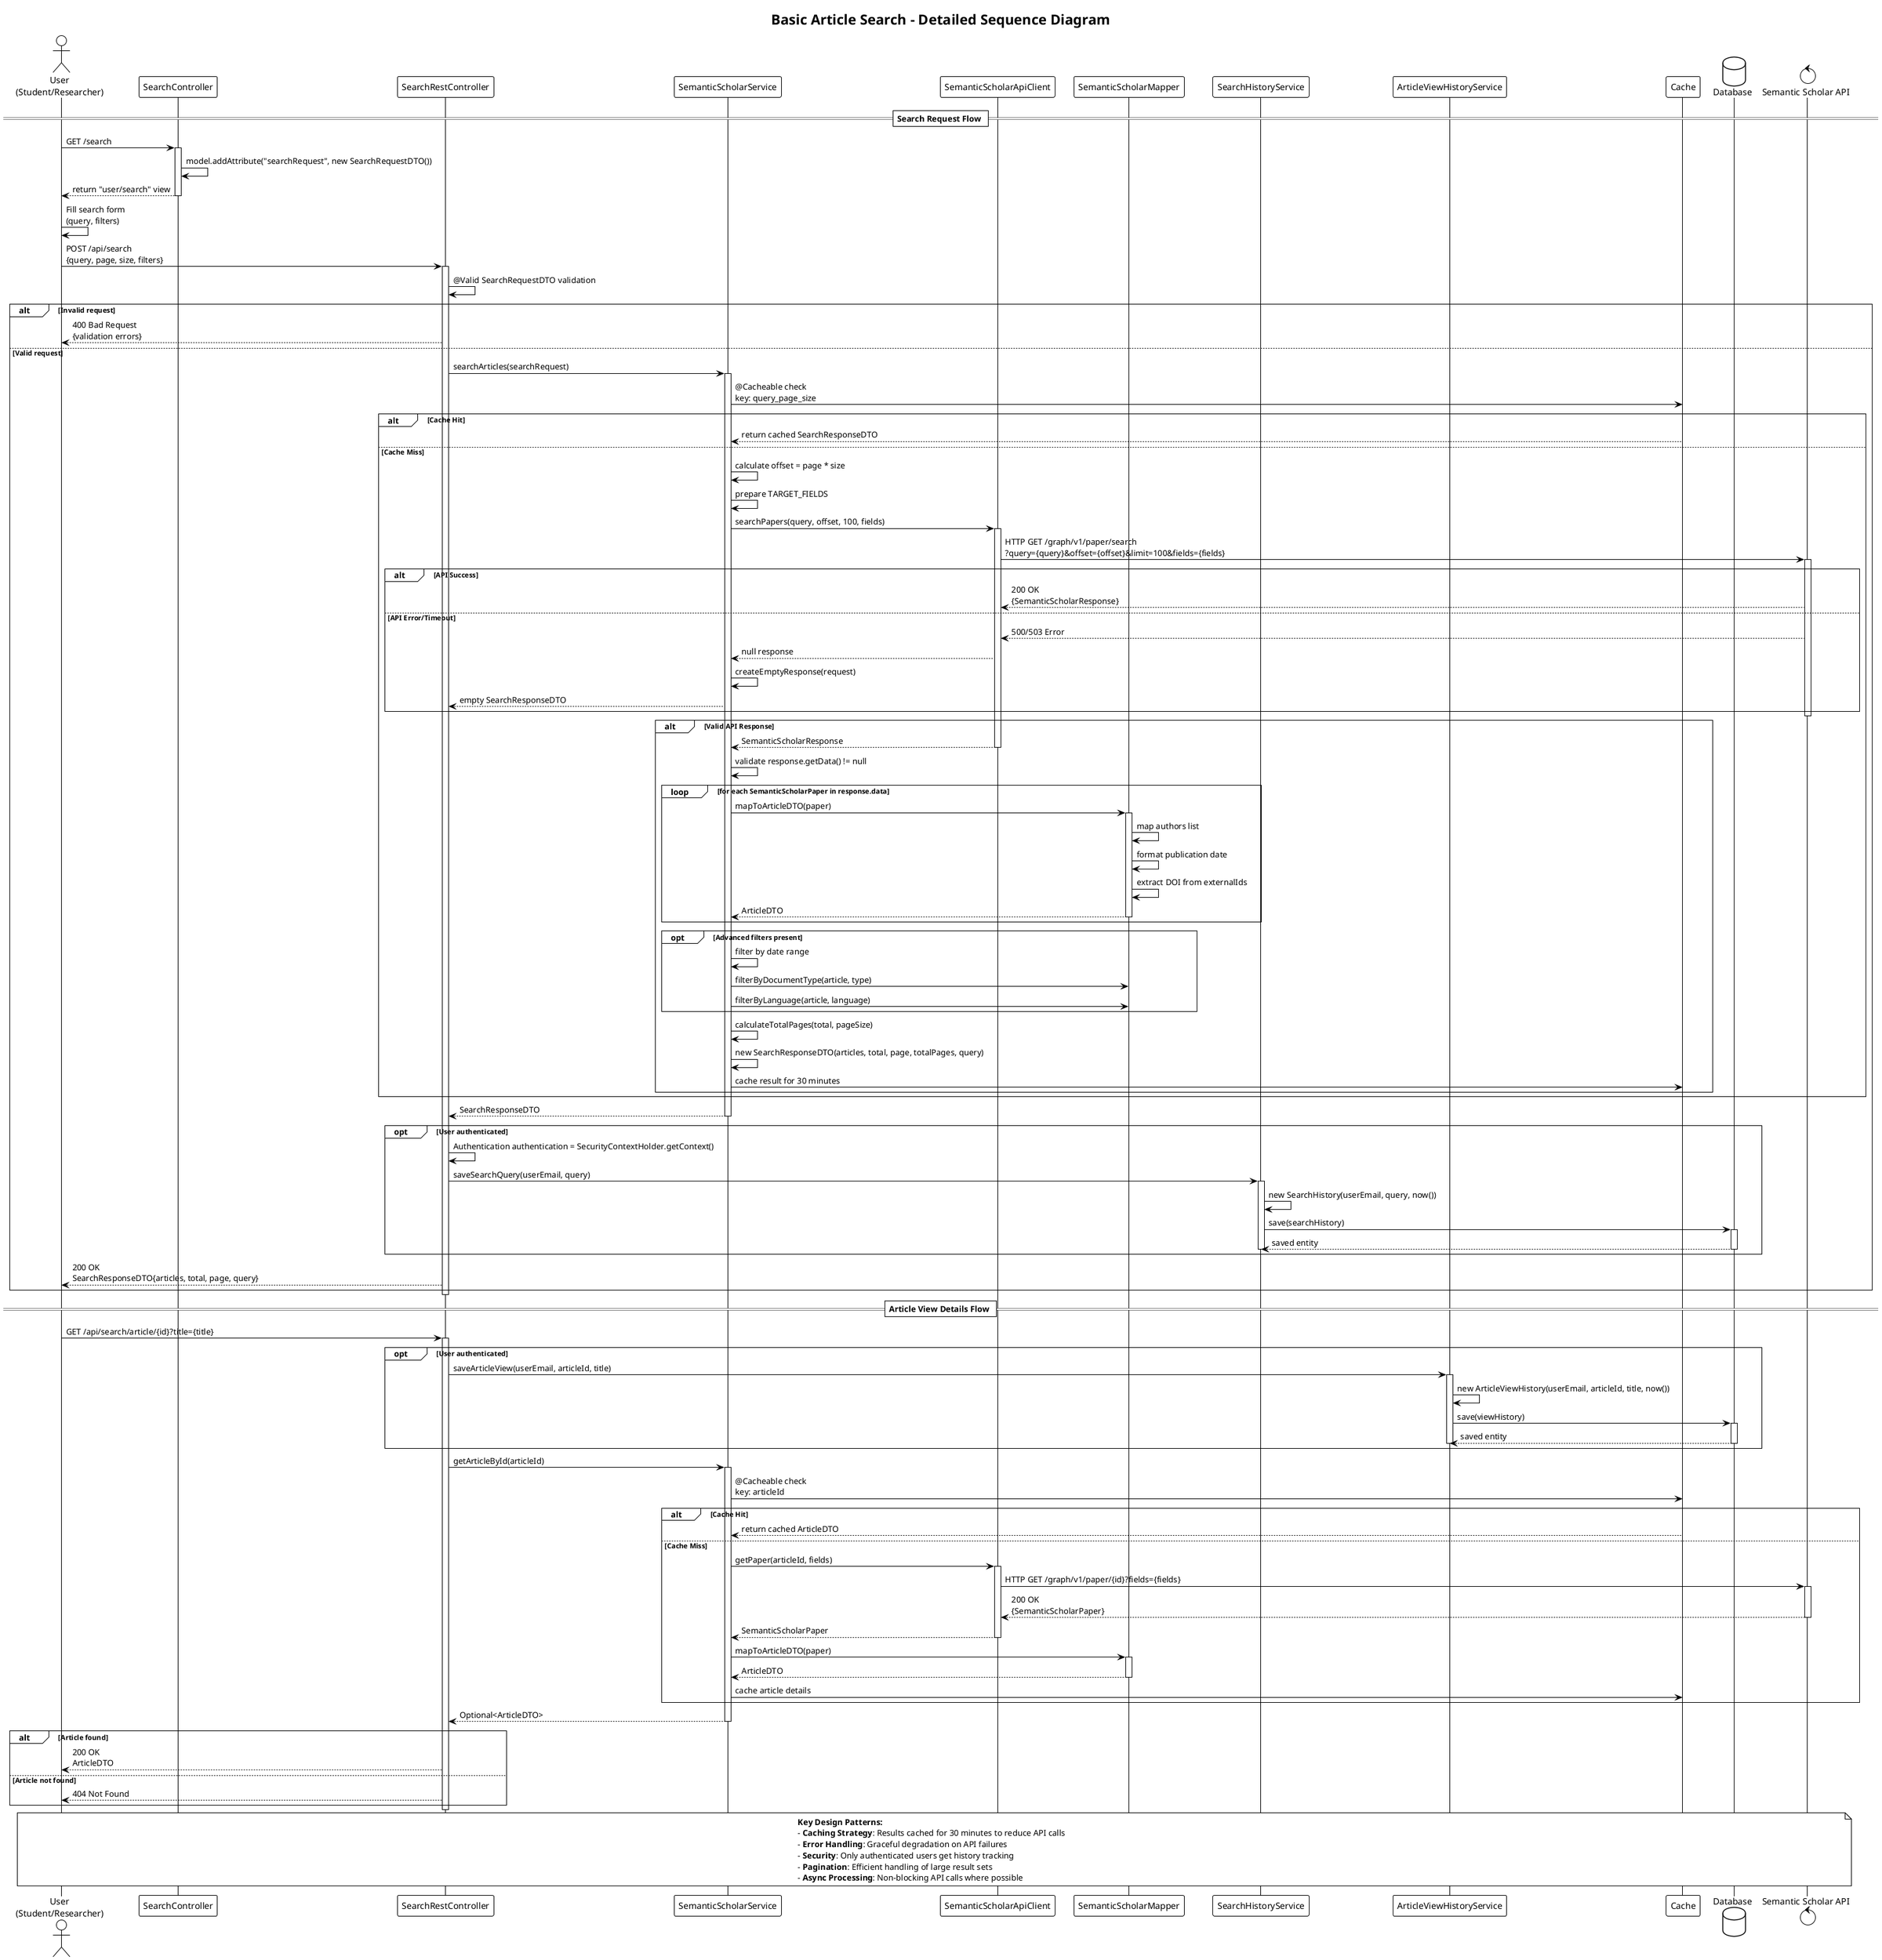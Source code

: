 @startuml "Sequence Diagram - Basic Article Search (Main Use Case)"

!theme plain
title Basic Article Search - Detailed Sequence Diagram

actor "User\n(Student/Researcher)" as User
participant "SearchController" as Controller
participant "SearchRestController" as RestController
participant "SemanticScholarService" as SearchService
participant "SemanticScholarApiClient" as ApiClient
participant "SemanticScholarMapper" as Mapper
participant "SearchHistoryService" as HistoryService
participant "ArticleViewHistoryService" as ViewHistoryService
participant "Cache" as Cache
database "Database" as DB
control "Semantic Scholar API" as API

== Search Request Flow ==

User -> Controller : GET /search
activate Controller
Controller -> Controller : model.addAttribute("searchRequest", new SearchRequestDTO())
Controller --> User : return "user/search" view
deactivate Controller

User -> User : Fill search form\n(query, filters)

User -> RestController : POST /api/search\n{query, page, size, filters}
activate RestController

RestController -> RestController : @Valid SearchRequestDTO validation
alt Invalid request
    RestController --> User : 400 Bad Request\n{validation errors}
else Valid request
    
    RestController -> SearchService : searchArticles(searchRequest)
    activate SearchService
    
    ' Cache check
    SearchService -> Cache : @Cacheable check\nkey: query_page_size
    alt Cache Hit
        Cache --> SearchService : return cached SearchResponseDTO
    else Cache Miss
        
        ' API call preparation
        SearchService -> SearchService : calculate offset = page * size
        SearchService -> SearchService : prepare TARGET_FIELDS
        
        SearchService -> ApiClient : searchPapers(query, offset, 100, fields)
        activate ApiClient
        
        ApiClient -> API : HTTP GET /graph/v1/paper/search\n?query={query}&offset={offset}&limit=100&fields={fields}
        activate API
        
        alt API Success
            API --> ApiClient : 200 OK\n{SemanticScholarResponse}
        else API Error/Timeout
            API --> ApiClient : 500/503 Error
            ApiClient --> SearchService : null response
            SearchService -> SearchService : createEmptyResponse(request)
            SearchService --> RestController : empty SearchResponseDTO
        end
        deactivate API
        
        alt Valid API Response
            ApiClient --> SearchService : SemanticScholarResponse
            deactivate ApiClient
            
            ' Data mapping
            SearchService -> SearchService : validate response.getData() != null
            loop for each SemanticScholarPaper in response.data
                SearchService -> Mapper : mapToArticleDTO(paper)
                activate Mapper
                Mapper -> Mapper : map authors list
                Mapper -> Mapper : format publication date
                Mapper -> Mapper : extract DOI from externalIds
                Mapper --> SearchService : ArticleDTO
                deactivate Mapper
            end
            
            ' Apply additional filters
            opt Advanced filters present
                SearchService -> SearchService : filter by date range
                SearchService -> Mapper : filterByDocumentType(article, type)
                SearchService -> Mapper : filterByLanguage(article, language)
            end
            
            ' Build response
            SearchService -> SearchService : calculateTotalPages(total, pageSize)
            SearchService -> SearchService : new SearchResponseDTO(articles, total, page, totalPages, query)
            
            ' Cache the result
            SearchService -> Cache : cache result for 30 minutes
        end
    end
    
    SearchService --> RestController : SearchResponseDTO
    deactivate SearchService
    
    ' Save search history for authenticated users
    opt User authenticated
        RestController -> RestController : Authentication authentication = SecurityContextHolder.getContext()
        RestController -> HistoryService : saveSearchQuery(userEmail, query)
        activate HistoryService
        HistoryService -> HistoryService : new SearchHistory(userEmail, query, now())
        HistoryService -> DB : save(searchHistory)
        activate DB
        DB --> HistoryService : saved entity
        deactivate DB
        deactivate HistoryService
    end
    
    RestController --> User : 200 OK\nSearchResponseDTO{articles, total, page, query}
end
deactivate RestController

== Article View Details Flow ==

User -> RestController : GET /api/search/article/{id}?title={title}
activate RestController

opt User authenticated
    RestController -> ViewHistoryService : saveArticleView(userEmail, articleId, title)
    activate ViewHistoryService
    ViewHistoryService -> ViewHistoryService : new ArticleViewHistory(userEmail, articleId, title, now())
    ViewHistoryService -> DB : save(viewHistory)
    activate DB
    DB --> ViewHistoryService : saved entity
    deactivate DB
    deactivate ViewHistoryService
end

RestController -> SearchService : getArticleById(articleId)
activate SearchService

SearchService -> Cache : @Cacheable check\nkey: articleId
alt Cache Hit
    Cache --> SearchService : return cached ArticleDTO
else Cache Miss
    SearchService -> ApiClient : getPaper(articleId, fields)
    activate ApiClient
    ApiClient -> API : HTTP GET /graph/v1/paper/{id}?fields={fields}
    activate API
    API --> ApiClient : 200 OK\n{SemanticScholarPaper}
    deactivate API
    ApiClient --> SearchService : SemanticScholarPaper
    deactivate ApiClient
    
    SearchService -> Mapper : mapToArticleDTO(paper)
    activate Mapper
    Mapper --> SearchService : ArticleDTO
    deactivate Mapper
    
    SearchService -> Cache : cache article details
end

SearchService --> RestController : Optional<ArticleDTO>
deactivate SearchService

alt Article found
    RestController --> User : 200 OK\nArticleDTO
else Article not found
    RestController --> User : 404 Not Found
end
deactivate RestController

note over User, API
**Key Design Patterns:**
- **Caching Strategy**: Results cached for 30 minutes to reduce API calls
- **Error Handling**: Graceful degradation on API failures
- **Security**: Only authenticated users get history tracking
- **Pagination**: Efficient handling of large result sets
- **Async Processing**: Non-blocking API calls where possible
end note

@enduml
